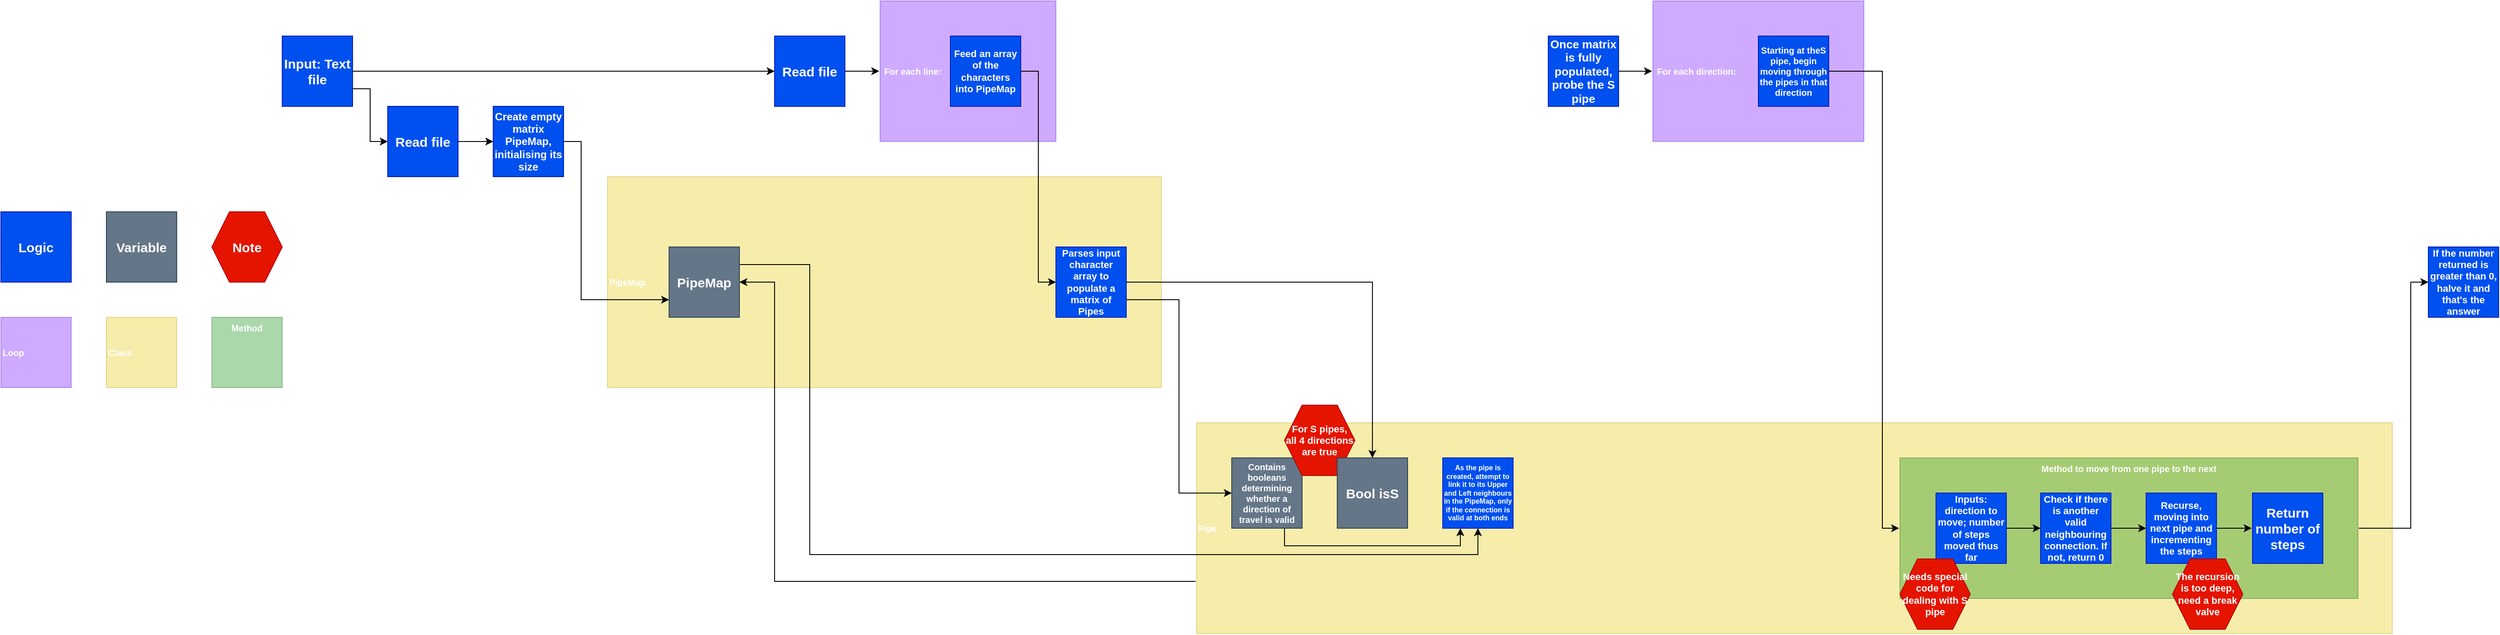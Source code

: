 <mxfile version="22.0.0" type="device">
  <diagram name="Page-1" id="3M6G7rOIBJ2UmPHil9te">
    <mxGraphModel dx="1434" dy="836" grid="1" gridSize="10" guides="1" tooltips="1" connect="1" arrows="1" fold="1" page="1" pageScale="1" pageWidth="827" pageHeight="1169" math="0" shadow="0">
      <root>
        <mxCell id="0" />
        <mxCell id="1" parent="0" />
        <mxCell id="h8buP9ZoZFekOi3NihCy-12" value="PipeMap" style="rounded=0;whiteSpace=wrap;html=1;fillColor=#e3c800;fontColor=#FFFFFF;strokeColor=#B09500;fontSize=10;fontStyle=1;align=left;opacity=33;perimeterSpacing=1;strokeWidth=1;" parent="1" vertex="1">
          <mxGeometry x="730" y="360" width="630" height="240" as="geometry" />
        </mxCell>
        <mxCell id="h8buP9ZoZFekOi3NihCy-1" value="Loop" style="rounded=0;whiteSpace=wrap;html=1;fillColor=#6a00ff;fontColor=#ffffff;strokeColor=#3700CC;fontSize=10;fontStyle=1;align=left;opacity=33;perimeterSpacing=1;strokeWidth=1;" parent="1" vertex="1">
          <mxGeometry x="40" y="520" width="80" height="80" as="geometry" />
        </mxCell>
        <mxCell id="h8buP9ZoZFekOi3NihCy-74" style="edgeStyle=orthogonalEdgeStyle;rounded=0;orthogonalLoop=1;jettySize=auto;html=1;exitX=0;exitY=0.75;exitDx=0;exitDy=0;entryX=1;entryY=0.5;entryDx=0;entryDy=0;" parent="1" source="h8buP9ZoZFekOi3NihCy-2" target="h8buP9ZoZFekOi3NihCy-68" edge="1">
          <mxGeometry relative="1" as="geometry">
            <Array as="points">
              <mxPoint x="920" y="821" />
              <mxPoint x="920" y="480" />
            </Array>
          </mxGeometry>
        </mxCell>
        <mxCell id="h8buP9ZoZFekOi3NihCy-2" value="Pipe" style="rounded=0;whiteSpace=wrap;html=1;fillColor=#e3c800;fontColor=#FFFFFF;strokeColor=#B09500;fontSize=10;fontStyle=1;align=left;opacity=33;perimeterSpacing=1;strokeWidth=1;" parent="1" vertex="1">
          <mxGeometry x="1400" y="640" width="1360" height="240" as="geometry" />
        </mxCell>
        <mxCell id="h8buP9ZoZFekOi3NihCy-3" value="Logic" style="rounded=0;whiteSpace=wrap;html=1;fillColor=#0050ef;fontColor=#ffffff;strokeColor=#001DBC;fontSize=15;fontStyle=1" parent="1" vertex="1">
          <mxGeometry x="40" y="400" width="80" height="80" as="geometry" />
        </mxCell>
        <mxCell id="h8buP9ZoZFekOi3NihCy-4" value="Variable" style="rounded=0;whiteSpace=wrap;html=1;fillColor=#647687;fontColor=#ffffff;strokeColor=#314354;fontSize=15;fontStyle=1" parent="1" vertex="1">
          <mxGeometry x="160" y="400" width="80" height="80" as="geometry" />
        </mxCell>
        <mxCell id="h8buP9ZoZFekOi3NihCy-5" value="Note" style="shape=hexagon;perimeter=hexagonPerimeter2;whiteSpace=wrap;html=1;fixedSize=1;fillColor=#e51400;fontColor=#ffffff;strokeColor=#B20000;fontStyle=1;fontSize=15;" parent="1" vertex="1">
          <mxGeometry x="280" y="400" width="80" height="80" as="geometry" />
        </mxCell>
        <mxCell id="h8buP9ZoZFekOi3NihCy-6" style="edgeStyle=orthogonalEdgeStyle;rounded=0;orthogonalLoop=1;jettySize=auto;html=1;entryX=0;entryY=0.5;entryDx=0;entryDy=0;exitX=1;exitY=0.5;exitDx=0;exitDy=0;" parent="1" source="h8buP9ZoZFekOi3NihCy-7" target="h8buP9ZoZFekOi3NihCy-9" edge="1">
          <mxGeometry relative="1" as="geometry">
            <mxPoint x="440" y="230" as="sourcePoint" />
          </mxGeometry>
        </mxCell>
        <mxCell id="h8buP9ZoZFekOi3NihCy-37" style="edgeStyle=orthogonalEdgeStyle;rounded=0;orthogonalLoop=1;jettySize=auto;html=1;exitX=1;exitY=0.75;exitDx=0;exitDy=0;entryX=0;entryY=0.5;entryDx=0;entryDy=0;" parent="1" source="h8buP9ZoZFekOi3NihCy-7" target="h8buP9ZoZFekOi3NihCy-36" edge="1">
          <mxGeometry relative="1" as="geometry" />
        </mxCell>
        <mxCell id="h8buP9ZoZFekOi3NihCy-7" value="Input: Text file" style="rounded=0;whiteSpace=wrap;html=1;fillColor=#0050ef;fontColor=#ffffff;strokeColor=#001DBC;fontSize=15;fontStyle=1" parent="1" vertex="1">
          <mxGeometry x="360" y="200" width="80" height="80" as="geometry" />
        </mxCell>
        <mxCell id="h8buP9ZoZFekOi3NihCy-8" value="" style="edgeStyle=orthogonalEdgeStyle;rounded=0;orthogonalLoop=1;jettySize=auto;html=1;" parent="1" source="h8buP9ZoZFekOi3NihCy-9" edge="1">
          <mxGeometry relative="1" as="geometry">
            <mxPoint x="1039" y="240" as="targetPoint" />
          </mxGeometry>
        </mxCell>
        <mxCell id="h8buP9ZoZFekOi3NihCy-9" value="Read file" style="rounded=0;whiteSpace=wrap;html=1;fillColor=#0050ef;fontColor=#ffffff;strokeColor=#001DBC;fontSize=15;fontStyle=1" parent="1" vertex="1">
          <mxGeometry x="920" y="200" width="80" height="80" as="geometry" />
        </mxCell>
        <mxCell id="h8buP9ZoZFekOi3NihCy-10" value="&amp;nbsp;For each line:" style="rounded=0;whiteSpace=wrap;html=1;fillColor=#6a00ff;fontColor=#ffffff;strokeColor=#3700CC;fontSize=10;fontStyle=1;align=left;opacity=33;perimeterSpacing=1;strokeWidth=1;" parent="1" vertex="1">
          <mxGeometry x="1040" y="160" width="200" height="160" as="geometry" />
        </mxCell>
        <mxCell id="h8buP9ZoZFekOi3NihCy-72" style="edgeStyle=orthogonalEdgeStyle;rounded=0;orthogonalLoop=1;jettySize=auto;html=1;exitX=1;exitY=0.5;exitDx=0;exitDy=0;entryX=0;entryY=0.5;entryDx=0;entryDy=0;" parent="1" source="h8buP9ZoZFekOi3NihCy-11" target="h8buP9ZoZFekOi3NihCy-27" edge="1">
          <mxGeometry relative="1" as="geometry" />
        </mxCell>
        <mxCell id="h8buP9ZoZFekOi3NihCy-11" value="Feed an array of the characters into PipeMap" style="rounded=0;whiteSpace=wrap;html=1;fillColor=#0050ef;fontColor=#ffffff;strokeColor=#001DBC;fontSize=11;fontStyle=1" parent="1" vertex="1">
          <mxGeometry x="1120" y="200" width="80" height="80" as="geometry" />
        </mxCell>
        <mxCell id="h8buP9ZoZFekOi3NihCy-17" value="Class" style="rounded=0;whiteSpace=wrap;html=1;fillColor=#e3c800;fontColor=#FFFFFF;strokeColor=#B09500;fontSize=10;fontStyle=1;align=left;opacity=33;perimeterSpacing=1;strokeWidth=1;" parent="1" vertex="1">
          <mxGeometry x="160" y="520" width="80" height="80" as="geometry" />
        </mxCell>
        <mxCell id="KK1Gh2VjyQreVNpxhxqt-21" style="edgeStyle=orthogonalEdgeStyle;rounded=0;orthogonalLoop=1;jettySize=auto;html=1;exitX=0.75;exitY=1;exitDx=0;exitDy=0;entryX=0.25;entryY=1;entryDx=0;entryDy=0;" edge="1" parent="1" source="h8buP9ZoZFekOi3NihCy-26" target="KK1Gh2VjyQreVNpxhxqt-15">
          <mxGeometry relative="1" as="geometry" />
        </mxCell>
        <mxCell id="h8buP9ZoZFekOi3NihCy-26" value="Contains booleans determining whether a direction of travel is valid" style="rounded=0;whiteSpace=wrap;html=1;fontSize=10;fontStyle=1;fillColor=#647687;fontColor=#ffffff;strokeColor=#314354;" parent="1" vertex="1">
          <mxGeometry x="1440" y="680" width="80" height="80" as="geometry" />
        </mxCell>
        <mxCell id="KK1Gh2VjyQreVNpxhxqt-18" style="edgeStyle=orthogonalEdgeStyle;rounded=0;orthogonalLoop=1;jettySize=auto;html=1;exitX=1;exitY=0.75;exitDx=0;exitDy=0;entryX=0;entryY=0.5;entryDx=0;entryDy=0;" edge="1" parent="1" source="h8buP9ZoZFekOi3NihCy-27" target="h8buP9ZoZFekOi3NihCy-26">
          <mxGeometry relative="1" as="geometry" />
        </mxCell>
        <mxCell id="KK1Gh2VjyQreVNpxhxqt-19" style="edgeStyle=orthogonalEdgeStyle;rounded=0;orthogonalLoop=1;jettySize=auto;html=1;exitX=1;exitY=0.5;exitDx=0;exitDy=0;entryX=0.5;entryY=0;entryDx=0;entryDy=0;" edge="1" parent="1" source="h8buP9ZoZFekOi3NihCy-27" target="h8buP9ZoZFekOi3NihCy-59">
          <mxGeometry relative="1" as="geometry" />
        </mxCell>
        <mxCell id="h8buP9ZoZFekOi3NihCy-27" value="Parses input character array to populate a matrix of Pipes" style="rounded=0;whiteSpace=wrap;html=1;fillColor=#0050ef;fontColor=#ffffff;strokeColor=#001DBC;fontSize=11;fontStyle=1" parent="1" vertex="1">
          <mxGeometry x="1240" y="440" width="80" height="80" as="geometry" />
        </mxCell>
        <mxCell id="h8buP9ZoZFekOi3NihCy-32" value="For S pipes, all 4 directions are true" style="shape=hexagon;perimeter=hexagonPerimeter2;whiteSpace=wrap;html=1;fixedSize=1;fillColor=#e51400;fontColor=#ffffff;strokeColor=#B20000;fontStyle=1;fontSize=11;" parent="1" vertex="1">
          <mxGeometry x="1500" y="620" width="80" height="80" as="geometry" />
        </mxCell>
        <mxCell id="h8buP9ZoZFekOi3NihCy-43" style="edgeStyle=orthogonalEdgeStyle;rounded=0;orthogonalLoop=1;jettySize=auto;html=1;exitX=1;exitY=0.5;exitDx=0;exitDy=0;entryX=0;entryY=0.5;entryDx=0;entryDy=0;" parent="1" source="h8buP9ZoZFekOi3NihCy-33" target="h8buP9ZoZFekOi3NihCy-42" edge="1">
          <mxGeometry relative="1" as="geometry" />
        </mxCell>
        <mxCell id="h8buP9ZoZFekOi3NihCy-33" value="Once matrix is fully populated, probe the S pipe" style="rounded=0;whiteSpace=wrap;html=1;fillColor=#0050ef;fontColor=#ffffff;strokeColor=#001DBC;fontSize=13;fontStyle=1" parent="1" vertex="1">
          <mxGeometry x="1800" y="200" width="80" height="80" as="geometry" />
        </mxCell>
        <mxCell id="h8buP9ZoZFekOi3NihCy-39" value="" style="edgeStyle=orthogonalEdgeStyle;rounded=0;orthogonalLoop=1;jettySize=auto;html=1;" parent="1" source="h8buP9ZoZFekOi3NihCy-36" target="h8buP9ZoZFekOi3NihCy-38" edge="1">
          <mxGeometry relative="1" as="geometry" />
        </mxCell>
        <mxCell id="h8buP9ZoZFekOi3NihCy-36" value="Read file" style="rounded=0;whiteSpace=wrap;html=1;fillColor=#0050ef;fontColor=#ffffff;strokeColor=#001DBC;fontSize=15;fontStyle=1" parent="1" vertex="1">
          <mxGeometry x="480" y="280" width="80" height="80" as="geometry" />
        </mxCell>
        <mxCell id="h8buP9ZoZFekOi3NihCy-69" style="edgeStyle=orthogonalEdgeStyle;rounded=0;orthogonalLoop=1;jettySize=auto;html=1;exitX=1;exitY=0.5;exitDx=0;exitDy=0;entryX=0;entryY=0.75;entryDx=0;entryDy=0;" parent="1" source="h8buP9ZoZFekOi3NihCy-38" target="h8buP9ZoZFekOi3NihCy-68" edge="1">
          <mxGeometry relative="1" as="geometry">
            <Array as="points">
              <mxPoint x="700" y="320" />
              <mxPoint x="700" y="500" />
            </Array>
          </mxGeometry>
        </mxCell>
        <mxCell id="h8buP9ZoZFekOi3NihCy-38" value="Create empty matrix PipeMap, initialising its size" style="rounded=0;whiteSpace=wrap;html=1;fillColor=#0050ef;fontColor=#ffffff;strokeColor=#001DBC;fontSize=12;fontStyle=1" parent="1" vertex="1">
          <mxGeometry x="600" y="280" width="80" height="80" as="geometry" />
        </mxCell>
        <mxCell id="h8buP9ZoZFekOi3NihCy-42" value="&amp;nbsp;For each direction:" style="rounded=0;whiteSpace=wrap;html=1;fillColor=#6a00ff;fontColor=#ffffff;strokeColor=#3700CC;fontSize=10;fontStyle=1;align=left;opacity=33;perimeterSpacing=1;strokeWidth=1;" parent="1" vertex="1">
          <mxGeometry x="1919" y="160" width="240" height="160" as="geometry" />
        </mxCell>
        <mxCell id="h8buP9ZoZFekOi3NihCy-67" style="edgeStyle=orthogonalEdgeStyle;rounded=0;orthogonalLoop=1;jettySize=auto;html=1;exitX=1;exitY=0.5;exitDx=0;exitDy=0;entryX=0;entryY=0.5;entryDx=0;entryDy=0;" parent="1" source="h8buP9ZoZFekOi3NihCy-45" target="KK1Gh2VjyQreVNpxhxqt-2" edge="1">
          <mxGeometry relative="1" as="geometry">
            <Array as="points">
              <mxPoint x="2180" y="240" />
              <mxPoint x="2180" y="760" />
            </Array>
          </mxGeometry>
        </mxCell>
        <mxCell id="h8buP9ZoZFekOi3NihCy-45" value="Starting at theS pipe, begin moving through the pipes in that direction" style="rounded=0;whiteSpace=wrap;html=1;fillColor=#0050ef;fontColor=#ffffff;strokeColor=#001DBC;fontSize=10;fontStyle=1" parent="1" vertex="1">
          <mxGeometry x="2039" y="200" width="80" height="80" as="geometry" />
        </mxCell>
        <mxCell id="h8buP9ZoZFekOi3NihCy-50" value="Method" style="rounded=0;whiteSpace=wrap;html=1;fillColor=#008a00;fontColor=#ffffff;strokeColor=#005700;fontSize=10;fontStyle=1;align=center;opacity=33;perimeterSpacing=1;strokeWidth=1;verticalAlign=top;" parent="1" vertex="1">
          <mxGeometry x="280" y="520" width="80" height="80" as="geometry" />
        </mxCell>
        <mxCell id="h8buP9ZoZFekOi3NihCy-59" value="Bool isS" style="rounded=0;whiteSpace=wrap;html=1;fillColor=#647687;fontColor=#ffffff;strokeColor=#314354;fontSize=15;fontStyle=1" parent="1" vertex="1">
          <mxGeometry x="1560" y="680" width="80" height="80" as="geometry" />
        </mxCell>
        <mxCell id="KK1Gh2VjyQreVNpxhxqt-22" style="edgeStyle=orthogonalEdgeStyle;rounded=0;orthogonalLoop=1;jettySize=auto;html=1;exitX=1;exitY=0.25;exitDx=0;exitDy=0;entryX=0.5;entryY=1;entryDx=0;entryDy=0;" edge="1" parent="1" source="h8buP9ZoZFekOi3NihCy-68" target="KK1Gh2VjyQreVNpxhxqt-15">
          <mxGeometry relative="1" as="geometry">
            <Array as="points">
              <mxPoint x="960" y="460" />
              <mxPoint x="960" y="790" />
              <mxPoint x="1720" y="790" />
            </Array>
          </mxGeometry>
        </mxCell>
        <mxCell id="h8buP9ZoZFekOi3NihCy-68" value="PipeMap" style="rounded=0;whiteSpace=wrap;html=1;fillColor=#647687;fontColor=#ffffff;strokeColor=#314354;fontSize=15;fontStyle=1" parent="1" vertex="1">
          <mxGeometry x="800" y="440" width="80" height="80" as="geometry" />
        </mxCell>
        <mxCell id="h8buP9ZoZFekOi3NihCy-76" value="If the number returned is greater than 0, halve it and that&#39;s the answer" style="rounded=0;whiteSpace=wrap;html=1;fillColor=#0050ef;fontColor=#ffffff;strokeColor=#001DBC;fontSize=11;fontStyle=1" parent="1" vertex="1">
          <mxGeometry x="2801" y="440" width="80" height="80" as="geometry" />
        </mxCell>
        <mxCell id="KK1Gh2VjyQreVNpxhxqt-2" value="Method to move from one pipe to the next" style="rounded=0;whiteSpace=wrap;html=1;fillColor=#008a00;fontColor=#ffffff;strokeColor=#005700;fontSize=10;fontStyle=1;align=center;opacity=33;perimeterSpacing=1;strokeWidth=1;verticalAlign=top;" vertex="1" parent="1">
          <mxGeometry x="2200" y="680" width="521" height="160" as="geometry" />
        </mxCell>
        <mxCell id="KK1Gh2VjyQreVNpxhxqt-3" style="edgeStyle=orthogonalEdgeStyle;rounded=0;orthogonalLoop=1;jettySize=auto;html=1;exitX=1;exitY=0.5;exitDx=0;exitDy=0;entryX=0;entryY=0.5;entryDx=0;entryDy=0;" edge="1" parent="1" source="KK1Gh2VjyQreVNpxhxqt-4" target="KK1Gh2VjyQreVNpxhxqt-6">
          <mxGeometry relative="1" as="geometry" />
        </mxCell>
        <mxCell id="KK1Gh2VjyQreVNpxhxqt-4" value="Inputs: direction to move; number of steps moved thus far" style="rounded=0;whiteSpace=wrap;html=1;fillColor=#0050ef;fontColor=#ffffff;strokeColor=#001DBC;fontSize=11;fontStyle=1" vertex="1" parent="1">
          <mxGeometry x="2241" y="720" width="80" height="80" as="geometry" />
        </mxCell>
        <mxCell id="KK1Gh2VjyQreVNpxhxqt-5" style="edgeStyle=orthogonalEdgeStyle;rounded=0;orthogonalLoop=1;jettySize=auto;html=1;exitX=1;exitY=0.5;exitDx=0;exitDy=0;entryX=0;entryY=0.5;entryDx=0;entryDy=0;" edge="1" parent="1" source="KK1Gh2VjyQreVNpxhxqt-6" target="KK1Gh2VjyQreVNpxhxqt-8">
          <mxGeometry relative="1" as="geometry" />
        </mxCell>
        <mxCell id="KK1Gh2VjyQreVNpxhxqt-6" value="Check if there is another valid neighbouring connection. If not, return 0" style="rounded=0;whiteSpace=wrap;html=1;fillColor=#0050ef;fontColor=#ffffff;strokeColor=#001DBC;fontSize=11;fontStyle=1" vertex="1" parent="1">
          <mxGeometry x="2360" y="720" width="80" height="80" as="geometry" />
        </mxCell>
        <mxCell id="KK1Gh2VjyQreVNpxhxqt-7" style="edgeStyle=orthogonalEdgeStyle;rounded=0;orthogonalLoop=1;jettySize=auto;html=1;exitX=1;exitY=0.5;exitDx=0;exitDy=0;entryX=0;entryY=0.5;entryDx=0;entryDy=0;" edge="1" parent="1" source="KK1Gh2VjyQreVNpxhxqt-8">
          <mxGeometry relative="1" as="geometry">
            <mxPoint x="2600" y="760" as="targetPoint" />
          </mxGeometry>
        </mxCell>
        <mxCell id="KK1Gh2VjyQreVNpxhxqt-8" value="Recurse, moving into next pipe&amp;nbsp;and incrementing the steps" style="rounded=0;whiteSpace=wrap;html=1;fillColor=#0050ef;fontColor=#ffffff;strokeColor=#001DBC;fontSize=11;fontStyle=1" vertex="1" parent="1">
          <mxGeometry x="2480" y="720" width="80" height="80" as="geometry" />
        </mxCell>
        <mxCell id="KK1Gh2VjyQreVNpxhxqt-13" style="edgeStyle=orthogonalEdgeStyle;rounded=0;orthogonalLoop=1;jettySize=auto;html=1;exitX=1;exitY=0.5;exitDx=0;exitDy=0;entryX=0;entryY=0.5;entryDx=0;entryDy=0;" edge="1" parent="1" source="KK1Gh2VjyQreVNpxhxqt-2" target="h8buP9ZoZFekOi3NihCy-76">
          <mxGeometry relative="1" as="geometry">
            <Array as="points">
              <mxPoint x="2781" y="760" />
              <mxPoint x="2781" y="480" />
            </Array>
          </mxGeometry>
        </mxCell>
        <mxCell id="KK1Gh2VjyQreVNpxhxqt-11" value="Return number of steps" style="rounded=0;whiteSpace=wrap;html=1;fillColor=#0050ef;fontColor=#ffffff;strokeColor=#001DBC;fontSize=15;fontStyle=1" vertex="1" parent="1">
          <mxGeometry x="2601" y="720" width="80" height="80" as="geometry" />
        </mxCell>
        <mxCell id="KK1Gh2VjyQreVNpxhxqt-15" value="As the pipe is created, attempt to link it to its Upper and Left neighbours in the PipeMap, only if the connection is valid at both ends" style="rounded=0;whiteSpace=wrap;html=1;fillColor=#0050ef;fontColor=#ffffff;strokeColor=#001DBC;fontSize=8;fontStyle=1" vertex="1" parent="1">
          <mxGeometry x="1680" y="680" width="80" height="80" as="geometry" />
        </mxCell>
        <mxCell id="KK1Gh2VjyQreVNpxhxqt-23" value="Needs special code for dealing with S pipe" style="shape=hexagon;perimeter=hexagonPerimeter2;whiteSpace=wrap;html=1;fixedSize=1;fillColor=#e51400;fontColor=#ffffff;strokeColor=#B20000;fontStyle=1;fontSize=11;" vertex="1" parent="1">
          <mxGeometry x="2200" y="795" width="80" height="80" as="geometry" />
        </mxCell>
        <mxCell id="KK1Gh2VjyQreVNpxhxqt-24" value="The recursion is too deep, need a break valve" style="shape=hexagon;perimeter=hexagonPerimeter2;whiteSpace=wrap;html=1;fixedSize=1;fillColor=#e51400;fontColor=#ffffff;strokeColor=#B20000;fontStyle=1;fontSize=11;" vertex="1" parent="1">
          <mxGeometry x="2510" y="795" width="80" height="80" as="geometry" />
        </mxCell>
      </root>
    </mxGraphModel>
  </diagram>
</mxfile>
